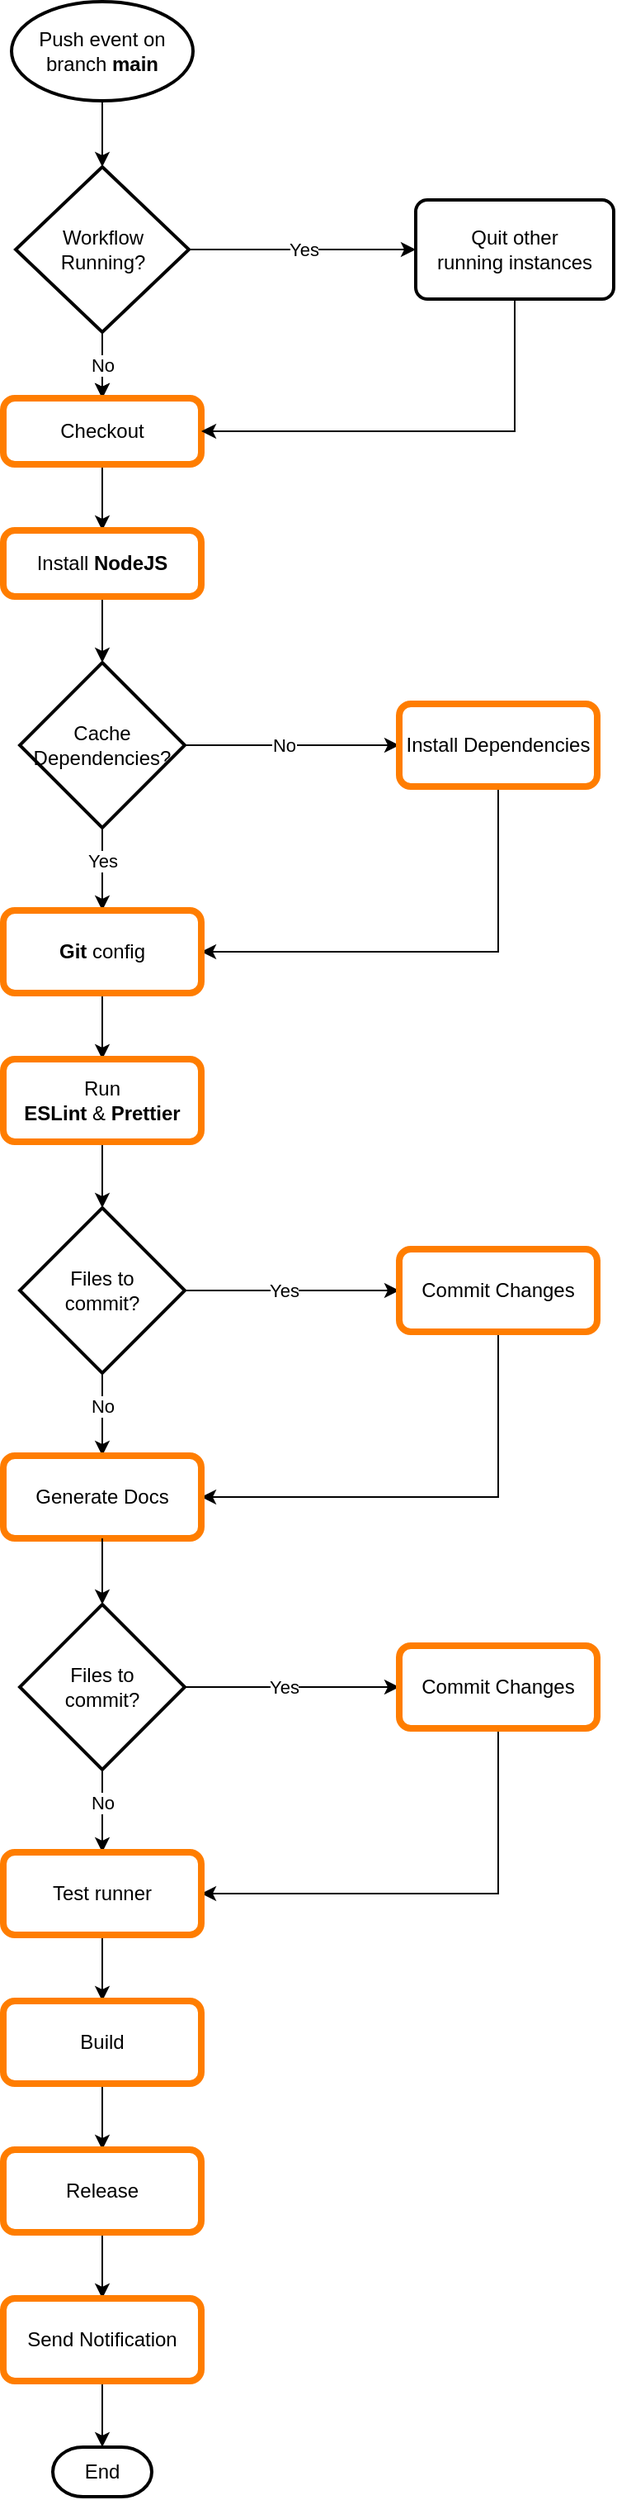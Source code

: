 <mxfile version="21.1.2" type="device">
  <diagram id="C5RBs43oDa-KdzZeNtuy" name="Page-1">
    <mxGraphModel dx="1314" dy="2037" grid="1" gridSize="10" guides="1" tooltips="1" connect="1" arrows="1" fold="1" page="1" pageScale="1" pageWidth="827" pageHeight="1169" math="0" shadow="0">
      <root>
        <mxCell id="WIyWlLk6GJQsqaUBKTNV-0" />
        <mxCell id="WIyWlLk6GJQsqaUBKTNV-1" parent="WIyWlLk6GJQsqaUBKTNV-0" />
        <mxCell id="9uluXXyxtx34aAbPC6YU-5" style="edgeStyle=orthogonalEdgeStyle;rounded=0;orthogonalLoop=1;jettySize=auto;html=1;exitX=0.5;exitY=1;exitDx=0;exitDy=0;exitPerimeter=0;" edge="1" parent="WIyWlLk6GJQsqaUBKTNV-1" source="9uluXXyxtx34aAbPC6YU-17" target="9uluXXyxtx34aAbPC6YU-4">
          <mxGeometry relative="1" as="geometry">
            <mxPoint x="200" y="60" as="sourcePoint" />
          </mxGeometry>
        </mxCell>
        <mxCell id="9uluXXyxtx34aAbPC6YU-7" style="edgeStyle=orthogonalEdgeStyle;rounded=0;orthogonalLoop=1;jettySize=auto;html=1;entryX=0;entryY=0.5;entryDx=0;entryDy=0;" edge="1" parent="WIyWlLk6GJQsqaUBKTNV-1" source="9uluXXyxtx34aAbPC6YU-4" target="9uluXXyxtx34aAbPC6YU-62">
          <mxGeometry relative="1" as="geometry">
            <mxPoint x="330" y="150" as="targetPoint" />
          </mxGeometry>
        </mxCell>
        <mxCell id="9uluXXyxtx34aAbPC6YU-8" value="Yes" style="edgeLabel;html=1;align=center;verticalAlign=middle;resizable=0;points=[];" vertex="1" connectable="0" parent="9uluXXyxtx34aAbPC6YU-7">
          <mxGeometry x="0.139" y="3" relative="1" as="geometry">
            <mxPoint x="-9" y="3" as="offset" />
          </mxGeometry>
        </mxCell>
        <mxCell id="9uluXXyxtx34aAbPC6YU-15" value="" style="edgeStyle=orthogonalEdgeStyle;rounded=0;orthogonalLoop=1;jettySize=auto;html=1;entryX=0.5;entryY=0;entryDx=0;entryDy=0;" edge="1" parent="WIyWlLk6GJQsqaUBKTNV-1" source="9uluXXyxtx34aAbPC6YU-4" target="9uluXXyxtx34aAbPC6YU-16">
          <mxGeometry relative="1" as="geometry">
            <mxPoint x="200" y="300" as="targetPoint" />
          </mxGeometry>
        </mxCell>
        <mxCell id="9uluXXyxtx34aAbPC6YU-61" value="No" style="edgeStyle=orthogonalEdgeStyle;rounded=0;orthogonalLoop=1;jettySize=auto;html=1;" edge="1" parent="WIyWlLk6GJQsqaUBKTNV-1" source="9uluXXyxtx34aAbPC6YU-4" target="9uluXXyxtx34aAbPC6YU-16">
          <mxGeometry relative="1" as="geometry">
            <mxPoint as="offset" />
          </mxGeometry>
        </mxCell>
        <mxCell id="9uluXXyxtx34aAbPC6YU-4" value="Workflow&lt;br&gt;Running?" style="strokeWidth=2;html=1;shape=mxgraph.flowchart.decision;whiteSpace=wrap;" vertex="1" parent="WIyWlLk6GJQsqaUBKTNV-1">
          <mxGeometry x="87.5" y="100" width="105" height="100" as="geometry" />
        </mxCell>
        <mxCell id="9uluXXyxtx34aAbPC6YU-19" style="edgeStyle=orthogonalEdgeStyle;rounded=0;orthogonalLoop=1;jettySize=auto;html=1;exitX=0.5;exitY=1;exitDx=0;exitDy=0;entryX=0.5;entryY=0;entryDx=0;entryDy=0;" edge="1" parent="WIyWlLk6GJQsqaUBKTNV-1" source="9uluXXyxtx34aAbPC6YU-16" target="9uluXXyxtx34aAbPC6YU-18">
          <mxGeometry relative="1" as="geometry" />
        </mxCell>
        <mxCell id="9uluXXyxtx34aAbPC6YU-16" value="Checkout" style="rounded=1;whiteSpace=wrap;html=1;absoluteArcSize=1;arcSize=14;strokeWidth=4;strokeColor=#ff7d00;" vertex="1" parent="WIyWlLk6GJQsqaUBKTNV-1">
          <mxGeometry x="80" y="240" width="120" height="40" as="geometry" />
        </mxCell>
        <mxCell id="9uluXXyxtx34aAbPC6YU-17" value="Push event on branch &lt;b&gt;main&lt;/b&gt;" style="strokeWidth=2;html=1;shape=mxgraph.flowchart.start_1;whiteSpace=wrap;" vertex="1" parent="WIyWlLk6GJQsqaUBKTNV-1">
          <mxGeometry x="85" width="110" height="60" as="geometry" />
        </mxCell>
        <mxCell id="9uluXXyxtx34aAbPC6YU-21" style="edgeStyle=orthogonalEdgeStyle;rounded=0;orthogonalLoop=1;jettySize=auto;html=1;exitX=0.5;exitY=1;exitDx=0;exitDy=0;" edge="1" parent="WIyWlLk6GJQsqaUBKTNV-1" source="9uluXXyxtx34aAbPC6YU-18" target="9uluXXyxtx34aAbPC6YU-22">
          <mxGeometry relative="1" as="geometry">
            <mxPoint x="140" y="400" as="targetPoint" />
          </mxGeometry>
        </mxCell>
        <mxCell id="9uluXXyxtx34aAbPC6YU-18" value="Install &lt;b&gt;NodeJS&lt;/b&gt;" style="rounded=1;whiteSpace=wrap;html=1;absoluteArcSize=1;arcSize=14;strokeWidth=4;strokeColor=#ff7d00;" vertex="1" parent="WIyWlLk6GJQsqaUBKTNV-1">
          <mxGeometry x="80" y="320" width="120" height="40" as="geometry" />
        </mxCell>
        <mxCell id="9uluXXyxtx34aAbPC6YU-26" style="edgeStyle=orthogonalEdgeStyle;rounded=0;orthogonalLoop=1;jettySize=auto;html=1;exitX=1;exitY=0.5;exitDx=0;exitDy=0;exitPerimeter=0;entryX=0;entryY=0.5;entryDx=0;entryDy=0;" edge="1" parent="WIyWlLk6GJQsqaUBKTNV-1" source="9uluXXyxtx34aAbPC6YU-22" target="9uluXXyxtx34aAbPC6YU-25">
          <mxGeometry relative="1" as="geometry" />
        </mxCell>
        <mxCell id="9uluXXyxtx34aAbPC6YU-27" value="No" style="edgeLabel;html=1;align=center;verticalAlign=middle;resizable=0;points=[];" vertex="1" connectable="0" parent="9uluXXyxtx34aAbPC6YU-26">
          <mxGeometry x="-0.139" relative="1" as="geometry">
            <mxPoint x="4" as="offset" />
          </mxGeometry>
        </mxCell>
        <mxCell id="9uluXXyxtx34aAbPC6YU-29" style="edgeStyle=orthogonalEdgeStyle;rounded=0;orthogonalLoop=1;jettySize=auto;html=1;entryX=0.5;entryY=0;entryDx=0;entryDy=0;" edge="1" parent="WIyWlLk6GJQsqaUBKTNV-1" source="9uluXXyxtx34aAbPC6YU-22" target="9uluXXyxtx34aAbPC6YU-28">
          <mxGeometry relative="1" as="geometry" />
        </mxCell>
        <mxCell id="9uluXXyxtx34aAbPC6YU-30" value="Yes" style="edgeLabel;html=1;align=center;verticalAlign=middle;resizable=0;points=[];" vertex="1" connectable="0" parent="9uluXXyxtx34aAbPC6YU-29">
          <mxGeometry x="0.04" relative="1" as="geometry">
            <mxPoint y="-6" as="offset" />
          </mxGeometry>
        </mxCell>
        <mxCell id="9uluXXyxtx34aAbPC6YU-22" value="Cache&lt;br&gt;Dependencies?" style="strokeWidth=2;html=1;shape=mxgraph.flowchart.decision;whiteSpace=wrap;" vertex="1" parent="WIyWlLk6GJQsqaUBKTNV-1">
          <mxGeometry x="90" y="400" width="100" height="100" as="geometry" />
        </mxCell>
        <mxCell id="9uluXXyxtx34aAbPC6YU-31" style="edgeStyle=orthogonalEdgeStyle;rounded=0;orthogonalLoop=1;jettySize=auto;html=1;exitX=0.5;exitY=1;exitDx=0;exitDy=0;entryX=1;entryY=0.5;entryDx=0;entryDy=0;" edge="1" parent="WIyWlLk6GJQsqaUBKTNV-1" source="9uluXXyxtx34aAbPC6YU-25" target="9uluXXyxtx34aAbPC6YU-28">
          <mxGeometry relative="1" as="geometry" />
        </mxCell>
        <mxCell id="9uluXXyxtx34aAbPC6YU-25" value="Install Dependencies" style="rounded=1;whiteSpace=wrap;html=1;absoluteArcSize=1;arcSize=14;strokeWidth=4;strokeColor=#ff7d00;" vertex="1" parent="WIyWlLk6GJQsqaUBKTNV-1">
          <mxGeometry x="320" y="425" width="120" height="50" as="geometry" />
        </mxCell>
        <mxCell id="9uluXXyxtx34aAbPC6YU-33" style="edgeStyle=orthogonalEdgeStyle;rounded=0;orthogonalLoop=1;jettySize=auto;html=1;exitX=0.5;exitY=1;exitDx=0;exitDy=0;entryX=0.5;entryY=0;entryDx=0;entryDy=0;" edge="1" parent="WIyWlLk6GJQsqaUBKTNV-1" source="9uluXXyxtx34aAbPC6YU-28" target="9uluXXyxtx34aAbPC6YU-32">
          <mxGeometry relative="1" as="geometry" />
        </mxCell>
        <mxCell id="9uluXXyxtx34aAbPC6YU-28" value="&lt;b&gt;Git &lt;/b&gt;config" style="rounded=1;whiteSpace=wrap;html=1;absoluteArcSize=1;arcSize=14;strokeWidth=4;strokeColor=#ff7d00;" vertex="1" parent="WIyWlLk6GJQsqaUBKTNV-1">
          <mxGeometry x="80" y="550" width="120" height="50" as="geometry" />
        </mxCell>
        <mxCell id="9uluXXyxtx34aAbPC6YU-35" style="edgeStyle=orthogonalEdgeStyle;rounded=0;orthogonalLoop=1;jettySize=auto;html=1;exitX=0.5;exitY=1;exitDx=0;exitDy=0;entryX=0.5;entryY=0;entryDx=0;entryDy=0;entryPerimeter=0;" edge="1" parent="WIyWlLk6GJQsqaUBKTNV-1" source="9uluXXyxtx34aAbPC6YU-32" target="9uluXXyxtx34aAbPC6YU-34">
          <mxGeometry relative="1" as="geometry" />
        </mxCell>
        <mxCell id="9uluXXyxtx34aAbPC6YU-32" value="Run &lt;br&gt;&lt;b&gt;ESLint &lt;/b&gt;&amp;amp;&lt;b&gt; Prettier&lt;/b&gt;" style="rounded=1;whiteSpace=wrap;html=1;absoluteArcSize=1;arcSize=14;strokeWidth=4;strokeColor=#ff7d00;" vertex="1" parent="WIyWlLk6GJQsqaUBKTNV-1">
          <mxGeometry x="80" y="640" width="120" height="50" as="geometry" />
        </mxCell>
        <mxCell id="9uluXXyxtx34aAbPC6YU-37" style="edgeStyle=orthogonalEdgeStyle;rounded=0;orthogonalLoop=1;jettySize=auto;html=1;exitX=1;exitY=0.5;exitDx=0;exitDy=0;exitPerimeter=0;entryX=0;entryY=0.5;entryDx=0;entryDy=0;" edge="1" parent="WIyWlLk6GJQsqaUBKTNV-1" source="9uluXXyxtx34aAbPC6YU-34" target="9uluXXyxtx34aAbPC6YU-36">
          <mxGeometry relative="1" as="geometry" />
        </mxCell>
        <mxCell id="9uluXXyxtx34aAbPC6YU-38" value="Yes" style="edgeLabel;html=1;align=center;verticalAlign=middle;resizable=0;points=[];" vertex="1" connectable="0" parent="9uluXXyxtx34aAbPC6YU-37">
          <mxGeometry x="0.2" y="1" relative="1" as="geometry">
            <mxPoint x="-18" y="1" as="offset" />
          </mxGeometry>
        </mxCell>
        <mxCell id="9uluXXyxtx34aAbPC6YU-40" style="edgeStyle=orthogonalEdgeStyle;rounded=0;orthogonalLoop=1;jettySize=auto;html=1;exitX=0.5;exitY=1;exitDx=0;exitDy=0;exitPerimeter=0;entryX=0.5;entryY=0;entryDx=0;entryDy=0;" edge="1" parent="WIyWlLk6GJQsqaUBKTNV-1" source="9uluXXyxtx34aAbPC6YU-34" target="9uluXXyxtx34aAbPC6YU-39">
          <mxGeometry relative="1" as="geometry" />
        </mxCell>
        <mxCell id="9uluXXyxtx34aAbPC6YU-42" value="No" style="edgeLabel;html=1;align=center;verticalAlign=middle;resizable=0;points=[];" vertex="1" connectable="0" parent="9uluXXyxtx34aAbPC6YU-40">
          <mxGeometry x="-0.54" y="-4" relative="1" as="geometry">
            <mxPoint x="4" y="8" as="offset" />
          </mxGeometry>
        </mxCell>
        <mxCell id="9uluXXyxtx34aAbPC6YU-34" value="Files to&lt;br&gt;commit?" style="strokeWidth=2;html=1;shape=mxgraph.flowchart.decision;whiteSpace=wrap;" vertex="1" parent="WIyWlLk6GJQsqaUBKTNV-1">
          <mxGeometry x="90" y="730" width="100" height="100" as="geometry" />
        </mxCell>
        <mxCell id="9uluXXyxtx34aAbPC6YU-41" style="edgeStyle=orthogonalEdgeStyle;rounded=0;orthogonalLoop=1;jettySize=auto;html=1;exitX=0.5;exitY=1;exitDx=0;exitDy=0;entryX=1;entryY=0.5;entryDx=0;entryDy=0;" edge="1" parent="WIyWlLk6GJQsqaUBKTNV-1" source="9uluXXyxtx34aAbPC6YU-36" target="9uluXXyxtx34aAbPC6YU-39">
          <mxGeometry relative="1" as="geometry" />
        </mxCell>
        <mxCell id="9uluXXyxtx34aAbPC6YU-36" value="Commit Changes" style="rounded=1;whiteSpace=wrap;html=1;absoluteArcSize=1;arcSize=14;strokeWidth=4;strokeColor=#ff7d00;" vertex="1" parent="WIyWlLk6GJQsqaUBKTNV-1">
          <mxGeometry x="320" y="755" width="120" height="50" as="geometry" />
        </mxCell>
        <mxCell id="9uluXXyxtx34aAbPC6YU-39" value="Generate Docs" style="rounded=1;whiteSpace=wrap;html=1;absoluteArcSize=1;arcSize=14;strokeWidth=4;strokeColor=#ff7d00;" vertex="1" parent="WIyWlLk6GJQsqaUBKTNV-1">
          <mxGeometry x="80" y="880" width="120" height="50" as="geometry" />
        </mxCell>
        <mxCell id="9uluXXyxtx34aAbPC6YU-43" style="edgeStyle=orthogonalEdgeStyle;rounded=0;orthogonalLoop=1;jettySize=auto;html=1;entryX=0.5;entryY=0;entryDx=0;entryDy=0;entryPerimeter=0;exitX=0.5;exitY=1;exitDx=0;exitDy=0;" edge="1" parent="WIyWlLk6GJQsqaUBKTNV-1" target="9uluXXyxtx34aAbPC6YU-48" source="9uluXXyxtx34aAbPC6YU-39">
          <mxGeometry relative="1" as="geometry">
            <mxPoint x="260" y="970" as="sourcePoint" />
          </mxGeometry>
        </mxCell>
        <mxCell id="9uluXXyxtx34aAbPC6YU-44" style="edgeStyle=orthogonalEdgeStyle;rounded=0;orthogonalLoop=1;jettySize=auto;html=1;exitX=1;exitY=0.5;exitDx=0;exitDy=0;exitPerimeter=0;entryX=0;entryY=0.5;entryDx=0;entryDy=0;" edge="1" parent="WIyWlLk6GJQsqaUBKTNV-1" source="9uluXXyxtx34aAbPC6YU-48" target="9uluXXyxtx34aAbPC6YU-50">
          <mxGeometry relative="1" as="geometry" />
        </mxCell>
        <mxCell id="9uluXXyxtx34aAbPC6YU-45" value="Yes" style="edgeLabel;html=1;align=center;verticalAlign=middle;resizable=0;points=[];" vertex="1" connectable="0" parent="9uluXXyxtx34aAbPC6YU-44">
          <mxGeometry x="0.2" y="1" relative="1" as="geometry">
            <mxPoint x="-18" y="1" as="offset" />
          </mxGeometry>
        </mxCell>
        <mxCell id="9uluXXyxtx34aAbPC6YU-46" style="edgeStyle=orthogonalEdgeStyle;rounded=0;orthogonalLoop=1;jettySize=auto;html=1;exitX=0.5;exitY=1;exitDx=0;exitDy=0;exitPerimeter=0;entryX=0.5;entryY=0;entryDx=0;entryDy=0;" edge="1" parent="WIyWlLk6GJQsqaUBKTNV-1" source="9uluXXyxtx34aAbPC6YU-48" target="9uluXXyxtx34aAbPC6YU-51">
          <mxGeometry relative="1" as="geometry" />
        </mxCell>
        <mxCell id="9uluXXyxtx34aAbPC6YU-47" value="No" style="edgeLabel;html=1;align=center;verticalAlign=middle;resizable=0;points=[];" vertex="1" connectable="0" parent="9uluXXyxtx34aAbPC6YU-46">
          <mxGeometry x="-0.54" y="-4" relative="1" as="geometry">
            <mxPoint x="4" y="8" as="offset" />
          </mxGeometry>
        </mxCell>
        <mxCell id="9uluXXyxtx34aAbPC6YU-48" value="Files to&lt;br&gt;commit?" style="strokeWidth=2;html=1;shape=mxgraph.flowchart.decision;whiteSpace=wrap;" vertex="1" parent="WIyWlLk6GJQsqaUBKTNV-1">
          <mxGeometry x="90" y="970" width="100" height="100" as="geometry" />
        </mxCell>
        <mxCell id="9uluXXyxtx34aAbPC6YU-49" style="edgeStyle=orthogonalEdgeStyle;rounded=0;orthogonalLoop=1;jettySize=auto;html=1;exitX=0.5;exitY=1;exitDx=0;exitDy=0;entryX=1;entryY=0.5;entryDx=0;entryDy=0;" edge="1" parent="WIyWlLk6GJQsqaUBKTNV-1" source="9uluXXyxtx34aAbPC6YU-50" target="9uluXXyxtx34aAbPC6YU-51">
          <mxGeometry relative="1" as="geometry" />
        </mxCell>
        <mxCell id="9uluXXyxtx34aAbPC6YU-50" value="Commit Changes" style="rounded=1;whiteSpace=wrap;html=1;absoluteArcSize=1;arcSize=14;strokeWidth=4;strokeColor=#ff7d00;" vertex="1" parent="WIyWlLk6GJQsqaUBKTNV-1">
          <mxGeometry x="320" y="995" width="120" height="50" as="geometry" />
        </mxCell>
        <mxCell id="9uluXXyxtx34aAbPC6YU-55" style="edgeStyle=orthogonalEdgeStyle;rounded=0;orthogonalLoop=1;jettySize=auto;html=1;exitX=0.5;exitY=1;exitDx=0;exitDy=0;entryX=0.5;entryY=0;entryDx=0;entryDy=0;" edge="1" parent="WIyWlLk6GJQsqaUBKTNV-1" source="9uluXXyxtx34aAbPC6YU-51" target="9uluXXyxtx34aAbPC6YU-52">
          <mxGeometry relative="1" as="geometry" />
        </mxCell>
        <mxCell id="9uluXXyxtx34aAbPC6YU-51" value="Test runner" style="rounded=1;whiteSpace=wrap;html=1;absoluteArcSize=1;arcSize=14;strokeWidth=4;strokeColor=#ff7d00;" vertex="1" parent="WIyWlLk6GJQsqaUBKTNV-1">
          <mxGeometry x="80" y="1120" width="120" height="50" as="geometry" />
        </mxCell>
        <mxCell id="9uluXXyxtx34aAbPC6YU-56" style="edgeStyle=orthogonalEdgeStyle;rounded=0;orthogonalLoop=1;jettySize=auto;html=1;exitX=0.5;exitY=1;exitDx=0;exitDy=0;entryX=0.5;entryY=0;entryDx=0;entryDy=0;" edge="1" parent="WIyWlLk6GJQsqaUBKTNV-1" source="9uluXXyxtx34aAbPC6YU-52" target="9uluXXyxtx34aAbPC6YU-53">
          <mxGeometry relative="1" as="geometry" />
        </mxCell>
        <mxCell id="9uluXXyxtx34aAbPC6YU-52" value="Build" style="rounded=1;whiteSpace=wrap;html=1;absoluteArcSize=1;arcSize=14;strokeWidth=4;strokeColor=#ff7d00;" vertex="1" parent="WIyWlLk6GJQsqaUBKTNV-1">
          <mxGeometry x="80" y="1210" width="120" height="50" as="geometry" />
        </mxCell>
        <mxCell id="9uluXXyxtx34aAbPC6YU-57" style="edgeStyle=orthogonalEdgeStyle;rounded=0;orthogonalLoop=1;jettySize=auto;html=1;exitX=0.5;exitY=1;exitDx=0;exitDy=0;entryX=0.5;entryY=0;entryDx=0;entryDy=0;" edge="1" parent="WIyWlLk6GJQsqaUBKTNV-1" source="9uluXXyxtx34aAbPC6YU-53" target="9uluXXyxtx34aAbPC6YU-54">
          <mxGeometry relative="1" as="geometry" />
        </mxCell>
        <mxCell id="9uluXXyxtx34aAbPC6YU-53" value="Release" style="rounded=1;whiteSpace=wrap;html=1;absoluteArcSize=1;arcSize=14;strokeWidth=4;strokeColor=#ff7d00;" vertex="1" parent="WIyWlLk6GJQsqaUBKTNV-1">
          <mxGeometry x="80" y="1300" width="120" height="50" as="geometry" />
        </mxCell>
        <mxCell id="9uluXXyxtx34aAbPC6YU-60" style="edgeStyle=orthogonalEdgeStyle;rounded=0;orthogonalLoop=1;jettySize=auto;html=1;exitX=0.5;exitY=1;exitDx=0;exitDy=0;entryX=0.5;entryY=0;entryDx=0;entryDy=0;entryPerimeter=0;" edge="1" parent="WIyWlLk6GJQsqaUBKTNV-1" source="9uluXXyxtx34aAbPC6YU-54" target="9uluXXyxtx34aAbPC6YU-59">
          <mxGeometry relative="1" as="geometry" />
        </mxCell>
        <mxCell id="9uluXXyxtx34aAbPC6YU-54" value="Send Notification" style="rounded=1;whiteSpace=wrap;html=1;absoluteArcSize=1;arcSize=14;strokeWidth=4;strokeColor=#ff7d00;" vertex="1" parent="WIyWlLk6GJQsqaUBKTNV-1">
          <mxGeometry x="80" y="1390" width="120" height="50" as="geometry" />
        </mxCell>
        <mxCell id="9uluXXyxtx34aAbPC6YU-59" value="End" style="strokeWidth=2;html=1;shape=mxgraph.flowchart.terminator;whiteSpace=wrap;" vertex="1" parent="WIyWlLk6GJQsqaUBKTNV-1">
          <mxGeometry x="110" y="1480" width="60" height="30" as="geometry" />
        </mxCell>
        <mxCell id="9uluXXyxtx34aAbPC6YU-63" style="edgeStyle=orthogonalEdgeStyle;rounded=0;orthogonalLoop=1;jettySize=auto;html=1;exitX=0.5;exitY=1;exitDx=0;exitDy=0;entryX=1;entryY=0.5;entryDx=0;entryDy=0;" edge="1" parent="WIyWlLk6GJQsqaUBKTNV-1" source="9uluXXyxtx34aAbPC6YU-62" target="9uluXXyxtx34aAbPC6YU-16">
          <mxGeometry relative="1" as="geometry" />
        </mxCell>
        <mxCell id="9uluXXyxtx34aAbPC6YU-62" value="Quit other&lt;br&gt;running instances" style="rounded=1;whiteSpace=wrap;html=1;absoluteArcSize=1;arcSize=14;strokeWidth=2;" vertex="1" parent="WIyWlLk6GJQsqaUBKTNV-1">
          <mxGeometry x="330" y="120" width="120" height="60" as="geometry" />
        </mxCell>
      </root>
    </mxGraphModel>
  </diagram>
</mxfile>
